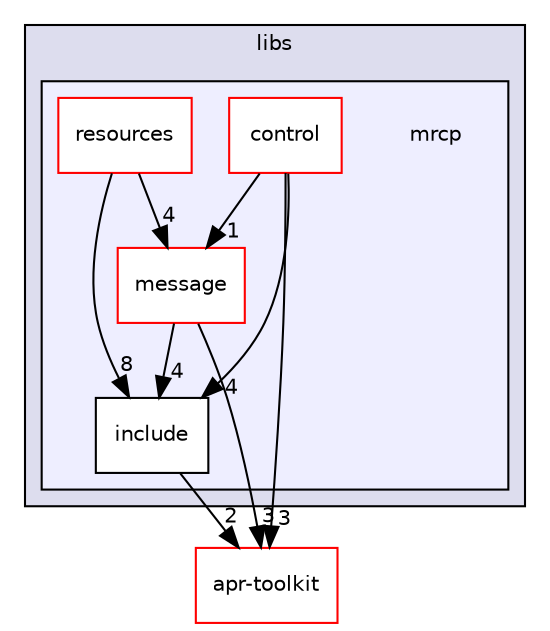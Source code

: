 digraph "mrcp" {
  compound=true
  node [ fontsize="10", fontname="Helvetica"];
  edge [ labelfontsize="10", labelfontname="Helvetica"];
  subgraph clusterdir_6719ab1f1f7655efc2fa43f7eb574fd1 {
    graph [ bgcolor="#ddddee", pencolor="black", label="libs" fontname="Helvetica", fontsize="10", URL="dir_6719ab1f1f7655efc2fa43f7eb574fd1.html"]
  subgraph clusterdir_53ec2cfbed5d6184fafcb25ff13296d7 {
    graph [ bgcolor="#eeeeff", pencolor="black", label="" URL="dir_53ec2cfbed5d6184fafcb25ff13296d7.html"];
    dir_53ec2cfbed5d6184fafcb25ff13296d7 [shape=plaintext label="mrcp"];
    dir_b6d5456a35caebcdf8f57bbac60680a8 [shape=box label="control" color="red" fillcolor="white" style="filled" URL="dir_b6d5456a35caebcdf8f57bbac60680a8.html"];
    dir_8213404c92762709e2b5917d35980ced [shape=box label="include" color="black" fillcolor="white" style="filled" URL="dir_8213404c92762709e2b5917d35980ced.html"];
    dir_dd4f4ab4397f3805380f081876544ed2 [shape=box label="message" color="red" fillcolor="white" style="filled" URL="dir_dd4f4ab4397f3805380f081876544ed2.html"];
    dir_dfc4a3e8fc7d732093c28adc3475eec2 [shape=box label="resources" color="red" fillcolor="white" style="filled" URL="dir_dfc4a3e8fc7d732093c28adc3475eec2.html"];
  }
  }
  dir_995e6b30ef7b7f0b2dec48039971ec97 [shape=box label="apr-toolkit" fillcolor="white" style="filled" color="red" URL="dir_995e6b30ef7b7f0b2dec48039971ec97.html"];
  dir_dfc4a3e8fc7d732093c28adc3475eec2->dir_8213404c92762709e2b5917d35980ced [headlabel="8", labeldistance=1.5 headhref="dir_000022_000013.html"];
  dir_dfc4a3e8fc7d732093c28adc3475eec2->dir_dd4f4ab4397f3805380f081876544ed2 [headlabel="4", labeldistance=1.5 headhref="dir_000022_000020.html"];
  dir_8213404c92762709e2b5917d35980ced->dir_995e6b30ef7b7f0b2dec48039971ec97 [headlabel="2", labeldistance=1.5 headhref="dir_000013_000001.html"];
  dir_dd4f4ab4397f3805380f081876544ed2->dir_995e6b30ef7b7f0b2dec48039971ec97 [headlabel="3", labeldistance=1.5 headhref="dir_000020_000001.html"];
  dir_dd4f4ab4397f3805380f081876544ed2->dir_8213404c92762709e2b5917d35980ced [headlabel="4", labeldistance=1.5 headhref="dir_000020_000013.html"];
  dir_b6d5456a35caebcdf8f57bbac60680a8->dir_995e6b30ef7b7f0b2dec48039971ec97 [headlabel="3", labeldistance=1.5 headhref="dir_000024_000001.html"];
  dir_b6d5456a35caebcdf8f57bbac60680a8->dir_8213404c92762709e2b5917d35980ced [headlabel="4", labeldistance=1.5 headhref="dir_000024_000013.html"];
  dir_b6d5456a35caebcdf8f57bbac60680a8->dir_dd4f4ab4397f3805380f081876544ed2 [headlabel="1", labeldistance=1.5 headhref="dir_000024_000020.html"];
}
